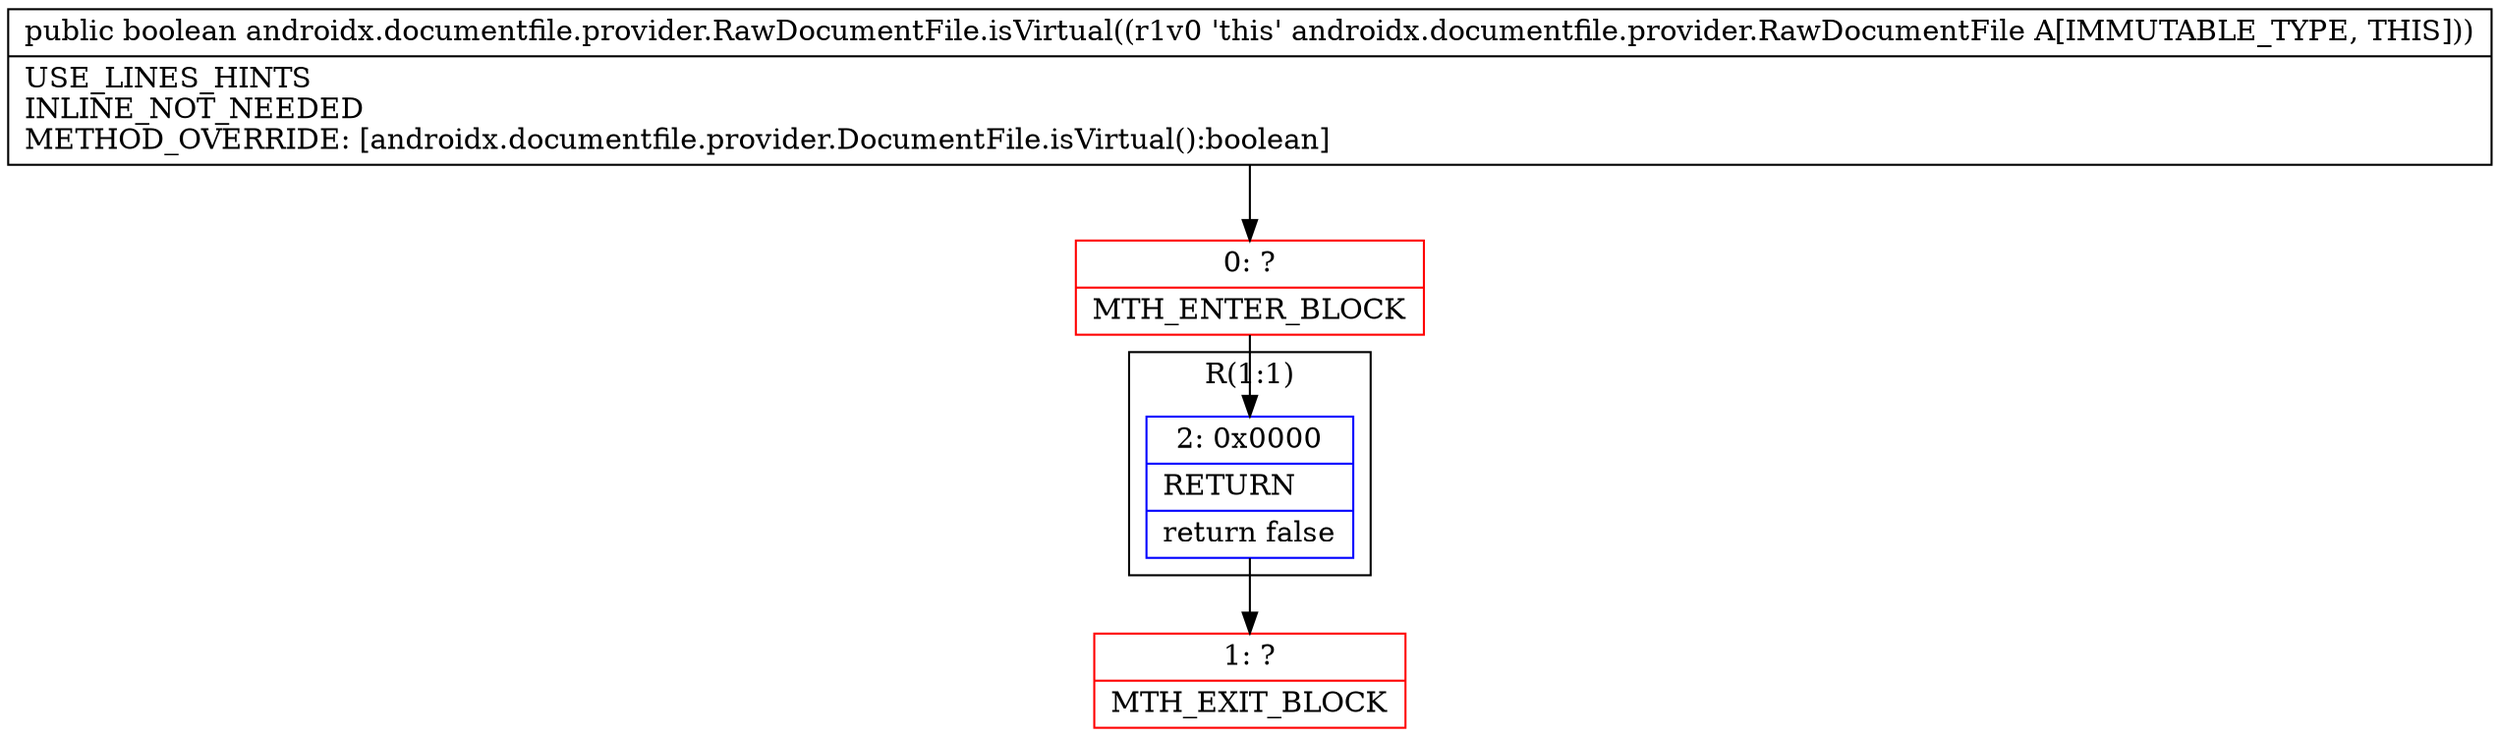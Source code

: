 digraph "CFG forandroidx.documentfile.provider.RawDocumentFile.isVirtual()Z" {
subgraph cluster_Region_2068793100 {
label = "R(1:1)";
node [shape=record,color=blue];
Node_2 [shape=record,label="{2\:\ 0x0000|RETURN\l|return false\l}"];
}
Node_0 [shape=record,color=red,label="{0\:\ ?|MTH_ENTER_BLOCK\l}"];
Node_1 [shape=record,color=red,label="{1\:\ ?|MTH_EXIT_BLOCK\l}"];
MethodNode[shape=record,label="{public boolean androidx.documentfile.provider.RawDocumentFile.isVirtual((r1v0 'this' androidx.documentfile.provider.RawDocumentFile A[IMMUTABLE_TYPE, THIS]))  | USE_LINES_HINTS\lINLINE_NOT_NEEDED\lMETHOD_OVERRIDE: [androidx.documentfile.provider.DocumentFile.isVirtual():boolean]\l}"];
MethodNode -> Node_0;Node_2 -> Node_1;
Node_0 -> Node_2;
}

